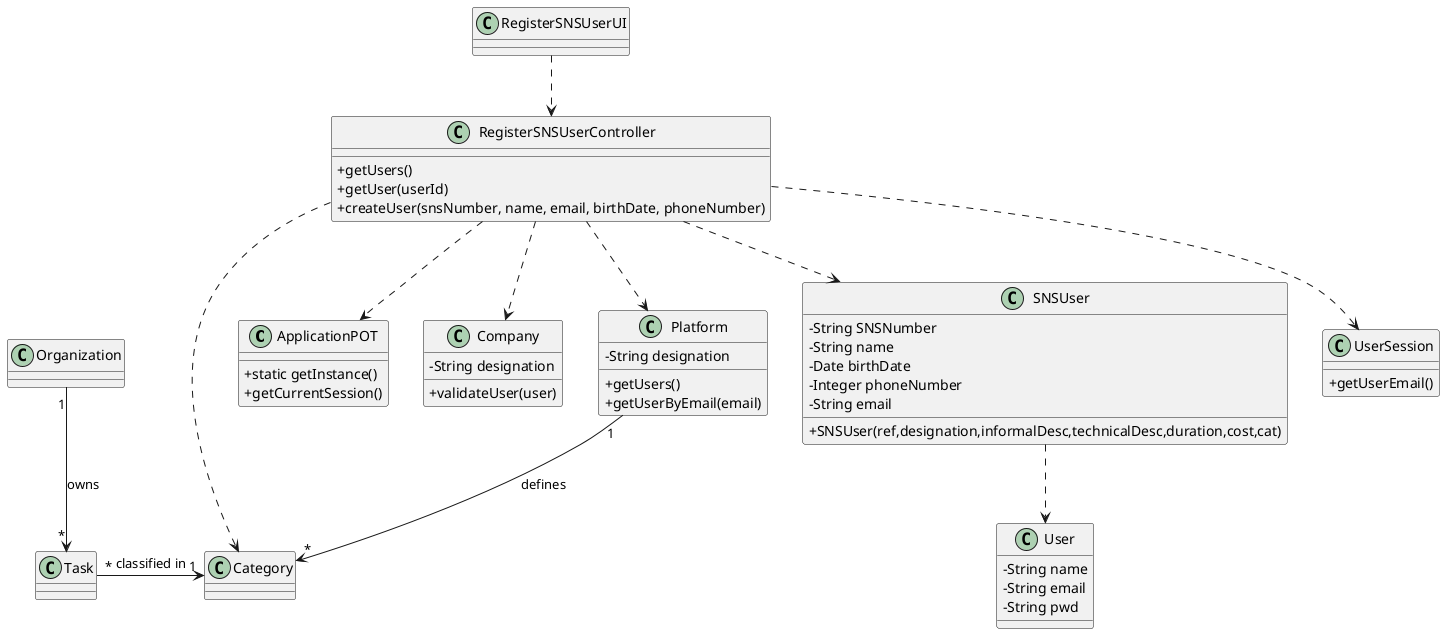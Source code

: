 @startuml Class Diagram
skinparam classAttributeIconSize 0

class ApplicationPOT {
  + static getInstance()
  + getCurrentSession()
}

class Company {
  - String designation
  + validateUser(user)
}

class Platform {
  - String designation
  + getUsers()
  + getUserByEmail(email)
}

class RegisterSNSUserController {
  + getUsers()
  + getUser(userId)
  + createUser(snsNumber, name, email, birthDate, phoneNumber)
}

class RegisterSNSUserUI { }

class SNSUser {
  - String SNSNumber
  - String name
  - Date birthDate
  - Integer phoneNumber
  - String email
  + SNSUser(ref,designation,informalDesc,technicalDesc,duration,cost,cat)
}

class User {
  - String name
  - String email
  - String pwd
}

class UserSession {
  + getUserEmail()
}

RegisterSNSUserController ..> ApplicationPOT
RegisterSNSUserController ..> Category
RegisterSNSUserController ..> Company
RegisterSNSUserController ..> Platform
RegisterSNSUserController ..> SNSUser
RegisterSNSUserController ..> UserSession

RegisterSNSUserUI ..> RegisterSNSUserController

SNSUser ..> User

Task "*" -> "1" Category : classified in
Platform "1" --> "*" Category : defines
Organization "1" --> "*" Task : owns

@enduml